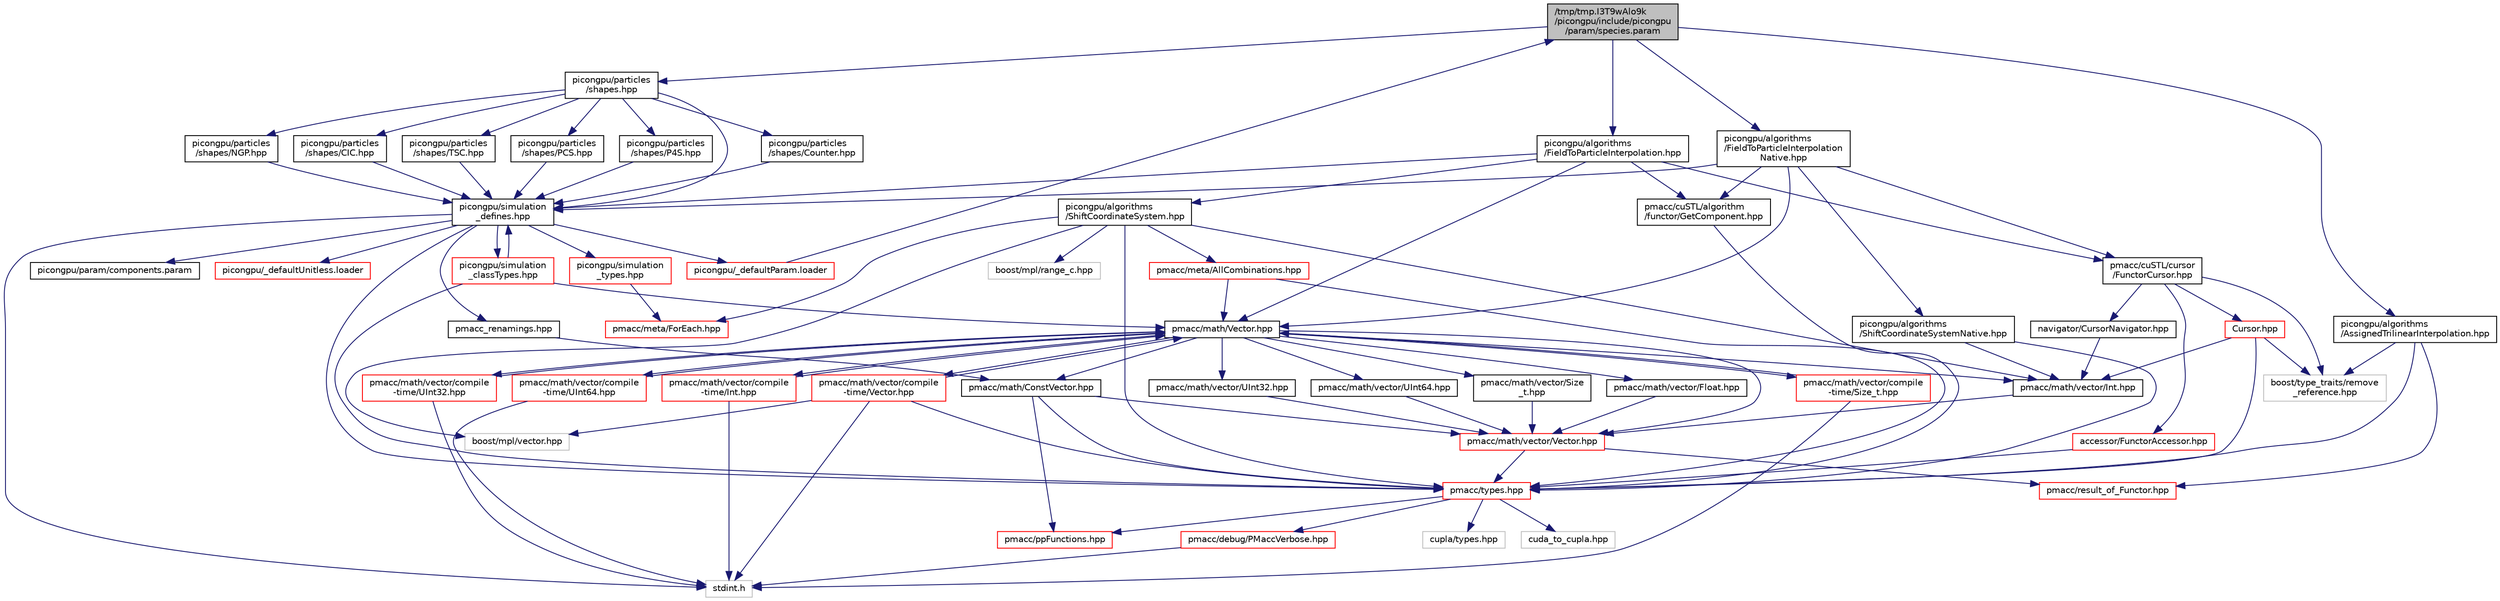 digraph "/tmp/tmp.I3T9wAlo9k/picongpu/include/picongpu/param/species.param"
{
 // LATEX_PDF_SIZE
  edge [fontname="Helvetica",fontsize="10",labelfontname="Helvetica",labelfontsize="10"];
  node [fontname="Helvetica",fontsize="10",shape=record];
  Node1 [label="/tmp/tmp.I3T9wAlo9k\l/picongpu/include/picongpu\l/param/species.param",height=0.2,width=0.4,color="black", fillcolor="grey75", style="filled", fontcolor="black",tooltip=" "];
  Node1 -> Node2 [color="midnightblue",fontsize="10",style="solid",fontname="Helvetica"];
  Node2 [label="picongpu/particles\l/shapes.hpp",height=0.2,width=0.4,color="black", fillcolor="white", style="filled",URL="$shapes_8hpp_source.html",tooltip=" "];
  Node2 -> Node3 [color="midnightblue",fontsize="10",style="solid",fontname="Helvetica"];
  Node3 [label="picongpu/simulation\l_defines.hpp",height=0.2,width=0.4,color="black", fillcolor="white", style="filled",URL="$simulation__defines_8hpp_source.html",tooltip=" "];
  Node3 -> Node4 [color="midnightblue",fontsize="10",style="solid",fontname="Helvetica"];
  Node4 [label="stdint.h",height=0.2,width=0.4,color="grey75", fillcolor="white", style="filled",tooltip=" "];
  Node3 -> Node5 [color="midnightblue",fontsize="10",style="solid",fontname="Helvetica"];
  Node5 [label="pmacc/types.hpp",height=0.2,width=0.4,color="red", fillcolor="white", style="filled",URL="$types_8hpp_source.html",tooltip=" "];
  Node5 -> Node6 [color="midnightblue",fontsize="10",style="solid",fontname="Helvetica"];
  Node6 [label="cupla/types.hpp",height=0.2,width=0.4,color="grey75", fillcolor="white", style="filled",tooltip=" "];
  Node5 -> Node7 [color="midnightblue",fontsize="10",style="solid",fontname="Helvetica"];
  Node7 [label="cuda_to_cupla.hpp",height=0.2,width=0.4,color="grey75", fillcolor="white", style="filled",tooltip=" "];
  Node5 -> Node8 [color="midnightblue",fontsize="10",style="solid",fontname="Helvetica"];
  Node8 [label="pmacc/debug/PMaccVerbose.hpp",height=0.2,width=0.4,color="red", fillcolor="white", style="filled",URL="$_p_macc_verbose_8hpp_source.html",tooltip=" "];
  Node8 -> Node4 [color="midnightblue",fontsize="10",style="solid",fontname="Helvetica"];
  Node5 -> Node16 [color="midnightblue",fontsize="10",style="solid",fontname="Helvetica"];
  Node16 [label="pmacc/ppFunctions.hpp",height=0.2,width=0.4,color="red", fillcolor="white", style="filled",URL="$pp_functions_8hpp_source.html",tooltip=" "];
  Node3 -> Node36 [color="midnightblue",fontsize="10",style="solid",fontname="Helvetica"];
  Node36 [label="picongpu/simulation\l_types.hpp",height=0.2,width=0.4,color="red", fillcolor="white", style="filled",URL="$simulation__types_8hpp_source.html",tooltip=" "];
  Node36 -> Node40 [color="midnightblue",fontsize="10",style="solid",fontname="Helvetica"];
  Node40 [label="pmacc/meta/ForEach.hpp",height=0.2,width=0.4,color="red", fillcolor="white", style="filled",URL="$meta_2_foreach_8hpp_source.html",tooltip=" "];
  Node3 -> Node70 [color="midnightblue",fontsize="10",style="solid",fontname="Helvetica"];
  Node70 [label="pmacc_renamings.hpp",height=0.2,width=0.4,color="black", fillcolor="white", style="filled",URL="$pmacc__renamings_8hpp_source.html",tooltip=" "];
  Node70 -> Node71 [color="midnightblue",fontsize="10",style="solid",fontname="Helvetica"];
  Node71 [label="pmacc/math/ConstVector.hpp",height=0.2,width=0.4,color="black", fillcolor="white", style="filled",URL="$_const_vector_8hpp_source.html",tooltip=" "];
  Node71 -> Node72 [color="midnightblue",fontsize="10",style="solid",fontname="Helvetica"];
  Node72 [label="pmacc/math/vector/Vector.hpp",height=0.2,width=0.4,color="red", fillcolor="white", style="filled",URL="$pmacc_2math_2vector_2vector_8hpp_source.html",tooltip=" "];
  Node72 -> Node75 [color="midnightblue",fontsize="10",style="solid",fontname="Helvetica"];
  Node75 [label="pmacc/result_of_Functor.hpp",height=0.2,width=0.4,color="red", fillcolor="white", style="filled",URL="$result__of___functor_8hpp_source.html",tooltip=" "];
  Node72 -> Node5 [color="midnightblue",fontsize="10",style="solid",fontname="Helvetica"];
  Node71 -> Node16 [color="midnightblue",fontsize="10",style="solid",fontname="Helvetica"];
  Node71 -> Node5 [color="midnightblue",fontsize="10",style="solid",fontname="Helvetica"];
  Node3 -> Node82 [color="midnightblue",fontsize="10",style="solid",fontname="Helvetica"];
  Node82 [label="picongpu/_defaultParam.loader",height=0.2,width=0.4,color="red", fillcolor="white", style="filled",URL="$__default_param_8loader.html",tooltip=" "];
  Node82 -> Node1 [color="midnightblue",fontsize="10",style="solid",fontname="Helvetica"];
  Node3 -> Node399 [color="midnightblue",fontsize="10",style="solid",fontname="Helvetica"];
  Node399 [label="picongpu/param/components.param",height=0.2,width=0.4,color="black", fillcolor="white", style="filled",URL="$components_8param.html",tooltip=" "];
  Node3 -> Node400 [color="midnightblue",fontsize="10",style="solid",fontname="Helvetica"];
  Node400 [label="picongpu/simulation\l_classTypes.hpp",height=0.2,width=0.4,color="red", fillcolor="white", style="filled",URL="$simulation__class_types_8hpp_source.html",tooltip=" "];
  Node400 -> Node5 [color="midnightblue",fontsize="10",style="solid",fontname="Helvetica"];
  Node400 -> Node3 [color="midnightblue",fontsize="10",style="solid",fontname="Helvetica"];
  Node400 -> Node85 [color="midnightblue",fontsize="10",style="solid",fontname="Helvetica"];
  Node85 [label="pmacc/math/Vector.hpp",height=0.2,width=0.4,color="black", fillcolor="white", style="filled",URL="$pmacc_2math_2vector_8hpp_source.html",tooltip=" "];
  Node85 -> Node72 [color="midnightblue",fontsize="10",style="solid",fontname="Helvetica"];
  Node85 -> Node86 [color="midnightblue",fontsize="10",style="solid",fontname="Helvetica"];
  Node86 [label="pmacc/math/vector/Int.hpp",height=0.2,width=0.4,color="black", fillcolor="white", style="filled",URL="$_int_8hpp_source.html",tooltip=" "];
  Node86 -> Node72 [color="midnightblue",fontsize="10",style="solid",fontname="Helvetica"];
  Node85 -> Node87 [color="midnightblue",fontsize="10",style="solid",fontname="Helvetica"];
  Node87 [label="pmacc/math/vector/UInt32.hpp",height=0.2,width=0.4,color="black", fillcolor="white", style="filled",URL="$_u_int32_8hpp_source.html",tooltip=" "];
  Node87 -> Node72 [color="midnightblue",fontsize="10",style="solid",fontname="Helvetica"];
  Node85 -> Node88 [color="midnightblue",fontsize="10",style="solid",fontname="Helvetica"];
  Node88 [label="pmacc/math/vector/UInt64.hpp",height=0.2,width=0.4,color="black", fillcolor="white", style="filled",URL="$_u_int64_8hpp_source.html",tooltip=" "];
  Node88 -> Node72 [color="midnightblue",fontsize="10",style="solid",fontname="Helvetica"];
  Node85 -> Node89 [color="midnightblue",fontsize="10",style="solid",fontname="Helvetica"];
  Node89 [label="pmacc/math/vector/Size\l_t.hpp",height=0.2,width=0.4,color="black", fillcolor="white", style="filled",URL="$_size__t_8hpp_source.html",tooltip=" "];
  Node89 -> Node72 [color="midnightblue",fontsize="10",style="solid",fontname="Helvetica"];
  Node85 -> Node90 [color="midnightblue",fontsize="10",style="solid",fontname="Helvetica"];
  Node90 [label="pmacc/math/vector/Float.hpp",height=0.2,width=0.4,color="black", fillcolor="white", style="filled",URL="$_float_8hpp_source.html",tooltip=" "];
  Node90 -> Node72 [color="midnightblue",fontsize="10",style="solid",fontname="Helvetica"];
  Node85 -> Node71 [color="midnightblue",fontsize="10",style="solid",fontname="Helvetica"];
  Node85 -> Node91 [color="midnightblue",fontsize="10",style="solid",fontname="Helvetica"];
  Node91 [label="pmacc/math/vector/compile\l-time/Vector.hpp",height=0.2,width=0.4,color="red", fillcolor="white", style="filled",URL="$pmacc_2math_2vector_2compile-time_2vector_8hpp_source.html",tooltip=" "];
  Node91 -> Node93 [color="midnightblue",fontsize="10",style="solid",fontname="Helvetica"];
  Node93 [label="boost/mpl/vector.hpp",height=0.2,width=0.4,color="grey75", fillcolor="white", style="filled",tooltip=" "];
  Node91 -> Node85 [color="midnightblue",fontsize="10",style="solid",fontname="Helvetica"];
  Node91 -> Node5 [color="midnightblue",fontsize="10",style="solid",fontname="Helvetica"];
  Node91 -> Node4 [color="midnightblue",fontsize="10",style="solid",fontname="Helvetica"];
  Node85 -> Node102 [color="midnightblue",fontsize="10",style="solid",fontname="Helvetica"];
  Node102 [label="pmacc/math/vector/compile\l-time/Int.hpp",height=0.2,width=0.4,color="red", fillcolor="white", style="filled",URL="$compile-time_2_int_8hpp_source.html",tooltip=" "];
  Node102 -> Node4 [color="midnightblue",fontsize="10",style="solid",fontname="Helvetica"];
  Node102 -> Node85 [color="midnightblue",fontsize="10",style="solid",fontname="Helvetica"];
  Node85 -> Node104 [color="midnightblue",fontsize="10",style="solid",fontname="Helvetica"];
  Node104 [label="pmacc/math/vector/compile\l-time/Size_t.hpp",height=0.2,width=0.4,color="red", fillcolor="white", style="filled",URL="$compile-time_2_size__t_8hpp_source.html",tooltip=" "];
  Node104 -> Node4 [color="midnightblue",fontsize="10",style="solid",fontname="Helvetica"];
  Node104 -> Node85 [color="midnightblue",fontsize="10",style="solid",fontname="Helvetica"];
  Node85 -> Node105 [color="midnightblue",fontsize="10",style="solid",fontname="Helvetica"];
  Node105 [label="pmacc/math/vector/compile\l-time/UInt32.hpp",height=0.2,width=0.4,color="red", fillcolor="white", style="filled",URL="$compile-time_2_u_int32_8hpp_source.html",tooltip=" "];
  Node105 -> Node4 [color="midnightblue",fontsize="10",style="solid",fontname="Helvetica"];
  Node105 -> Node85 [color="midnightblue",fontsize="10",style="solid",fontname="Helvetica"];
  Node85 -> Node106 [color="midnightblue",fontsize="10",style="solid",fontname="Helvetica"];
  Node106 [label="pmacc/math/vector/compile\l-time/UInt64.hpp",height=0.2,width=0.4,color="red", fillcolor="white", style="filled",URL="$compile-time_2_u_int64_8hpp_source.html",tooltip=" "];
  Node106 -> Node4 [color="midnightblue",fontsize="10",style="solid",fontname="Helvetica"];
  Node106 -> Node85 [color="midnightblue",fontsize="10",style="solid",fontname="Helvetica"];
  Node3 -> Node402 [color="midnightblue",fontsize="10",style="solid",fontname="Helvetica"];
  Node402 [label="picongpu/_defaultUnitless.loader",height=0.2,width=0.4,color="red", fillcolor="white", style="filled",URL="$__default_unitless_8loader.html",tooltip=" "];
  Node2 -> Node409 [color="midnightblue",fontsize="10",style="solid",fontname="Helvetica"];
  Node409 [label="picongpu/particles\l/shapes/Counter.hpp",height=0.2,width=0.4,color="black", fillcolor="white", style="filled",URL="$shapes_2_counter_8hpp_source.html",tooltip=" "];
  Node409 -> Node3 [color="midnightblue",fontsize="10",style="solid",fontname="Helvetica"];
  Node2 -> Node410 [color="midnightblue",fontsize="10",style="solid",fontname="Helvetica"];
  Node410 [label="picongpu/particles\l/shapes/NGP.hpp",height=0.2,width=0.4,color="black", fillcolor="white", style="filled",URL="$_n_g_p_8hpp_source.html",tooltip=" "];
  Node410 -> Node3 [color="midnightblue",fontsize="10",style="solid",fontname="Helvetica"];
  Node2 -> Node411 [color="midnightblue",fontsize="10",style="solid",fontname="Helvetica"];
  Node411 [label="picongpu/particles\l/shapes/CIC.hpp",height=0.2,width=0.4,color="black", fillcolor="white", style="filled",URL="$_c_i_c_8hpp_source.html",tooltip=" "];
  Node411 -> Node3 [color="midnightblue",fontsize="10",style="solid",fontname="Helvetica"];
  Node2 -> Node412 [color="midnightblue",fontsize="10",style="solid",fontname="Helvetica"];
  Node412 [label="picongpu/particles\l/shapes/TSC.hpp",height=0.2,width=0.4,color="black", fillcolor="white", style="filled",URL="$_t_s_c_8hpp_source.html",tooltip=" "];
  Node412 -> Node3 [color="midnightblue",fontsize="10",style="solid",fontname="Helvetica"];
  Node2 -> Node413 [color="midnightblue",fontsize="10",style="solid",fontname="Helvetica"];
  Node413 [label="picongpu/particles\l/shapes/PCS.hpp",height=0.2,width=0.4,color="black", fillcolor="white", style="filled",URL="$_p_c_s_8hpp_source.html",tooltip=" "];
  Node413 -> Node3 [color="midnightblue",fontsize="10",style="solid",fontname="Helvetica"];
  Node2 -> Node414 [color="midnightblue",fontsize="10",style="solid",fontname="Helvetica"];
  Node414 [label="picongpu/particles\l/shapes/P4S.hpp",height=0.2,width=0.4,color="black", fillcolor="white", style="filled",URL="$_p4_s_8hpp_source.html",tooltip=" "];
  Node414 -> Node3 [color="midnightblue",fontsize="10",style="solid",fontname="Helvetica"];
  Node1 -> Node415 [color="midnightblue",fontsize="10",style="solid",fontname="Helvetica"];
  Node415 [label="picongpu/algorithms\l/FieldToParticleInterpolation\lNative.hpp",height=0.2,width=0.4,color="black", fillcolor="white", style="filled",URL="$_field_to_particle_interpolation_native_8hpp_source.html",tooltip=" "];
  Node415 -> Node3 [color="midnightblue",fontsize="10",style="solid",fontname="Helvetica"];
  Node415 -> Node416 [color="midnightblue",fontsize="10",style="solid",fontname="Helvetica"];
  Node416 [label="picongpu/algorithms\l/ShiftCoordinateSystemNative.hpp",height=0.2,width=0.4,color="black", fillcolor="white", style="filled",URL="$_shift_coordinate_system_native_8hpp_source.html",tooltip=" "];
  Node416 -> Node5 [color="midnightblue",fontsize="10",style="solid",fontname="Helvetica"];
  Node416 -> Node86 [color="midnightblue",fontsize="10",style="solid",fontname="Helvetica"];
  Node415 -> Node417 [color="midnightblue",fontsize="10",style="solid",fontname="Helvetica"];
  Node417 [label="pmacc/cuSTL/cursor\l/FunctorCursor.hpp",height=0.2,width=0.4,color="black", fillcolor="white", style="filled",URL="$_functor_cursor_8hpp_source.html",tooltip=" "];
  Node417 -> Node230 [color="midnightblue",fontsize="10",style="solid",fontname="Helvetica"];
  Node230 [label="Cursor.hpp",height=0.2,width=0.4,color="red", fillcolor="white", style="filled",URL="$_cursor_8hpp_source.html",tooltip=" "];
  Node230 -> Node86 [color="midnightblue",fontsize="10",style="solid",fontname="Helvetica"];
  Node230 -> Node5 [color="midnightblue",fontsize="10",style="solid",fontname="Helvetica"];
  Node230 -> Node232 [color="midnightblue",fontsize="10",style="solid",fontname="Helvetica"];
  Node232 [label="boost/type_traits/remove\l_reference.hpp",height=0.2,width=0.4,color="grey75", fillcolor="white", style="filled",tooltip=" "];
  Node417 -> Node418 [color="midnightblue",fontsize="10",style="solid",fontname="Helvetica"];
  Node418 [label="accessor/FunctorAccessor.hpp",height=0.2,width=0.4,color="red", fillcolor="white", style="filled",URL="$_functor_accessor_8hpp_source.html",tooltip=" "];
  Node418 -> Node5 [color="midnightblue",fontsize="10",style="solid",fontname="Helvetica"];
  Node417 -> Node419 [color="midnightblue",fontsize="10",style="solid",fontname="Helvetica"];
  Node419 [label="navigator/CursorNavigator.hpp",height=0.2,width=0.4,color="black", fillcolor="white", style="filled",URL="$_cursor_navigator_8hpp_source.html",tooltip=" "];
  Node419 -> Node86 [color="midnightblue",fontsize="10",style="solid",fontname="Helvetica"];
  Node417 -> Node232 [color="midnightblue",fontsize="10",style="solid",fontname="Helvetica"];
  Node415 -> Node85 [color="midnightblue",fontsize="10",style="solid",fontname="Helvetica"];
  Node415 -> Node420 [color="midnightblue",fontsize="10",style="solid",fontname="Helvetica"];
  Node420 [label="pmacc/cuSTL/algorithm\l/functor/GetComponent.hpp",height=0.2,width=0.4,color="black", fillcolor="white", style="filled",URL="$_get_component_8hpp_source.html",tooltip=" "];
  Node420 -> Node5 [color="midnightblue",fontsize="10",style="solid",fontname="Helvetica"];
  Node1 -> Node421 [color="midnightblue",fontsize="10",style="solid",fontname="Helvetica"];
  Node421 [label="picongpu/algorithms\l/FieldToParticleInterpolation.hpp",height=0.2,width=0.4,color="black", fillcolor="white", style="filled",URL="$_field_to_particle_interpolation_8hpp_source.html",tooltip=" "];
  Node421 -> Node3 [color="midnightblue",fontsize="10",style="solid",fontname="Helvetica"];
  Node421 -> Node417 [color="midnightblue",fontsize="10",style="solid",fontname="Helvetica"];
  Node421 -> Node85 [color="midnightblue",fontsize="10",style="solid",fontname="Helvetica"];
  Node421 -> Node420 [color="midnightblue",fontsize="10",style="solid",fontname="Helvetica"];
  Node421 -> Node422 [color="midnightblue",fontsize="10",style="solid",fontname="Helvetica"];
  Node422 [label="picongpu/algorithms\l/ShiftCoordinateSystem.hpp",height=0.2,width=0.4,color="black", fillcolor="white", style="filled",URL="$_shift_coordinate_system_8hpp_source.html",tooltip=" "];
  Node422 -> Node5 [color="midnightblue",fontsize="10",style="solid",fontname="Helvetica"];
  Node422 -> Node86 [color="midnightblue",fontsize="10",style="solid",fontname="Helvetica"];
  Node422 -> Node423 [color="midnightblue",fontsize="10",style="solid",fontname="Helvetica"];
  Node423 [label="boost/mpl/range_c.hpp",height=0.2,width=0.4,color="grey75", fillcolor="white", style="filled",tooltip=" "];
  Node422 -> Node93 [color="midnightblue",fontsize="10",style="solid",fontname="Helvetica"];
  Node422 -> Node424 [color="midnightblue",fontsize="10",style="solid",fontname="Helvetica"];
  Node424 [label="pmacc/meta/AllCombinations.hpp",height=0.2,width=0.4,color="red", fillcolor="white", style="filled",URL="$_all_combinations_8hpp_source.html",tooltip=" "];
  Node424 -> Node85 [color="midnightblue",fontsize="10",style="solid",fontname="Helvetica"];
  Node424 -> Node5 [color="midnightblue",fontsize="10",style="solid",fontname="Helvetica"];
  Node422 -> Node40 [color="midnightblue",fontsize="10",style="solid",fontname="Helvetica"];
  Node1 -> Node425 [color="midnightblue",fontsize="10",style="solid",fontname="Helvetica"];
  Node425 [label="picongpu/algorithms\l/AssignedTrilinearInterpolation.hpp",height=0.2,width=0.4,color="black", fillcolor="white", style="filled",URL="$_assigned_trilinear_interpolation_8hpp_source.html",tooltip=" "];
  Node425 -> Node5 [color="midnightblue",fontsize="10",style="solid",fontname="Helvetica"];
  Node425 -> Node232 [color="midnightblue",fontsize="10",style="solid",fontname="Helvetica"];
  Node425 -> Node75 [color="midnightblue",fontsize="10",style="solid",fontname="Helvetica"];
}
